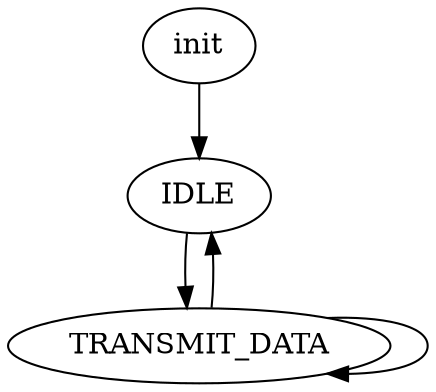 strict digraph uart_tx {  
init->IDLE;
IDLE->TRANSMIT_DATA;
TRANSMIT_DATA->IDLE;
TRANSMIT_DATA->TRANSMIT_DATA;
init [ label ="init"];
IDLE[ label ="IDLE"];
TRANSMIT_DATA[ label ="TRANSMIT_DATA"];
}
